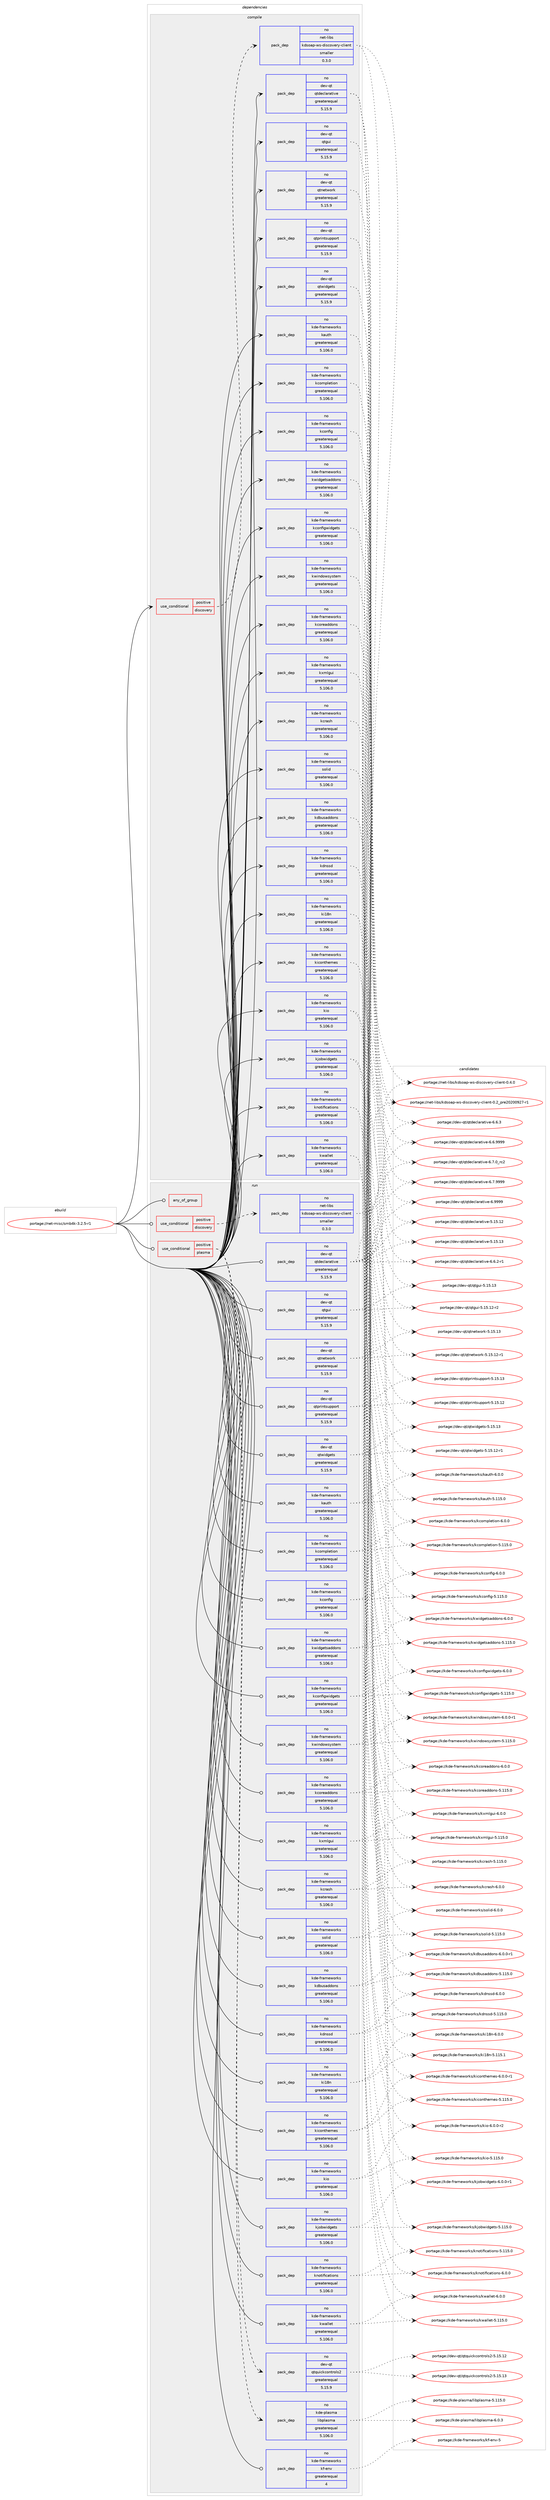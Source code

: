 digraph prolog {

# *************
# Graph options
# *************

newrank=true;
concentrate=true;
compound=true;
graph [rankdir=LR,fontname=Helvetica,fontsize=10,ranksep=1.5];#, ranksep=2.5, nodesep=0.2];
edge  [arrowhead=vee];
node  [fontname=Helvetica,fontsize=10];

# **********
# The ebuild
# **********

subgraph cluster_leftcol {
color=gray;
rank=same;
label=<<i>ebuild</i>>;
id [label="portage://net-misc/smb4k-3.2.5-r1", color=red, width=4, href="../net-misc/smb4k-3.2.5-r1.svg"];
}

# ****************
# The dependencies
# ****************

subgraph cluster_midcol {
color=gray;
label=<<i>dependencies</i>>;
subgraph cluster_compile {
fillcolor="#eeeeee";
style=filled;
label=<<i>compile</i>>;
subgraph cond729 {
dependency1006 [label=<<TABLE BORDER="0" CELLBORDER="1" CELLSPACING="0" CELLPADDING="4"><TR><TD ROWSPAN="3" CELLPADDING="10">use_conditional</TD></TR><TR><TD>positive</TD></TR><TR><TD>discovery</TD></TR></TABLE>>, shape=none, color=red];
# *** BEGIN UNKNOWN DEPENDENCY TYPE (TODO) ***
# dependency1006 -> package_dependency(portage://net-misc/smb4k-3.2.5-r1,install,no,net-libs,kdsoap,none,[,,],any_same_slot,[use(enable(qt5),positive)])
# *** END UNKNOWN DEPENDENCY TYPE (TODO) ***

subgraph pack248 {
dependency1007 [label=<<TABLE BORDER="0" CELLBORDER="1" CELLSPACING="0" CELLPADDING="4" WIDTH="220"><TR><TD ROWSPAN="6" CELLPADDING="30">pack_dep</TD></TR><TR><TD WIDTH="110">no</TD></TR><TR><TD>net-libs</TD></TR><TR><TD>kdsoap-ws-discovery-client</TD></TR><TR><TD>smaller</TD></TR><TR><TD>0.3.0</TD></TR></TABLE>>, shape=none, color=blue];
}
dependency1006:e -> dependency1007:w [weight=20,style="dashed",arrowhead="vee"];
}
id:e -> dependency1006:w [weight=20,style="solid",arrowhead="vee"];
# *** BEGIN UNKNOWN DEPENDENCY TYPE (TODO) ***
# id -> package_dependency(portage://net-misc/smb4k-3.2.5-r1,install,no,dev-qt,qtcore,none,[,,],[slot(5)],[])
# *** END UNKNOWN DEPENDENCY TYPE (TODO) ***

subgraph pack249 {
dependency1008 [label=<<TABLE BORDER="0" CELLBORDER="1" CELLSPACING="0" CELLPADDING="4" WIDTH="220"><TR><TD ROWSPAN="6" CELLPADDING="30">pack_dep</TD></TR><TR><TD WIDTH="110">no</TD></TR><TR><TD>dev-qt</TD></TR><TR><TD>qtdeclarative</TD></TR><TR><TD>greaterequal</TD></TR><TR><TD>5.15.9</TD></TR></TABLE>>, shape=none, color=blue];
}
id:e -> dependency1008:w [weight=20,style="solid",arrowhead="vee"];
subgraph pack250 {
dependency1009 [label=<<TABLE BORDER="0" CELLBORDER="1" CELLSPACING="0" CELLPADDING="4" WIDTH="220"><TR><TD ROWSPAN="6" CELLPADDING="30">pack_dep</TD></TR><TR><TD WIDTH="110">no</TD></TR><TR><TD>dev-qt</TD></TR><TR><TD>qtgui</TD></TR><TR><TD>greaterequal</TD></TR><TR><TD>5.15.9</TD></TR></TABLE>>, shape=none, color=blue];
}
id:e -> dependency1009:w [weight=20,style="solid",arrowhead="vee"];
subgraph pack251 {
dependency1010 [label=<<TABLE BORDER="0" CELLBORDER="1" CELLSPACING="0" CELLPADDING="4" WIDTH="220"><TR><TD ROWSPAN="6" CELLPADDING="30">pack_dep</TD></TR><TR><TD WIDTH="110">no</TD></TR><TR><TD>dev-qt</TD></TR><TR><TD>qtnetwork</TD></TR><TR><TD>greaterequal</TD></TR><TR><TD>5.15.9</TD></TR></TABLE>>, shape=none, color=blue];
}
id:e -> dependency1010:w [weight=20,style="solid",arrowhead="vee"];
subgraph pack252 {
dependency1011 [label=<<TABLE BORDER="0" CELLBORDER="1" CELLSPACING="0" CELLPADDING="4" WIDTH="220"><TR><TD ROWSPAN="6" CELLPADDING="30">pack_dep</TD></TR><TR><TD WIDTH="110">no</TD></TR><TR><TD>dev-qt</TD></TR><TR><TD>qtprintsupport</TD></TR><TR><TD>greaterequal</TD></TR><TR><TD>5.15.9</TD></TR></TABLE>>, shape=none, color=blue];
}
id:e -> dependency1011:w [weight=20,style="solid",arrowhead="vee"];
subgraph pack253 {
dependency1012 [label=<<TABLE BORDER="0" CELLBORDER="1" CELLSPACING="0" CELLPADDING="4" WIDTH="220"><TR><TD ROWSPAN="6" CELLPADDING="30">pack_dep</TD></TR><TR><TD WIDTH="110">no</TD></TR><TR><TD>dev-qt</TD></TR><TR><TD>qtwidgets</TD></TR><TR><TD>greaterequal</TD></TR><TR><TD>5.15.9</TD></TR></TABLE>>, shape=none, color=blue];
}
id:e -> dependency1012:w [weight=20,style="solid",arrowhead="vee"];
subgraph pack254 {
dependency1013 [label=<<TABLE BORDER="0" CELLBORDER="1" CELLSPACING="0" CELLPADDING="4" WIDTH="220"><TR><TD ROWSPAN="6" CELLPADDING="30">pack_dep</TD></TR><TR><TD WIDTH="110">no</TD></TR><TR><TD>kde-frameworks</TD></TR><TR><TD>kauth</TD></TR><TR><TD>greaterequal</TD></TR><TR><TD>5.106.0</TD></TR></TABLE>>, shape=none, color=blue];
}
id:e -> dependency1013:w [weight=20,style="solid",arrowhead="vee"];
subgraph pack255 {
dependency1014 [label=<<TABLE BORDER="0" CELLBORDER="1" CELLSPACING="0" CELLPADDING="4" WIDTH="220"><TR><TD ROWSPAN="6" CELLPADDING="30">pack_dep</TD></TR><TR><TD WIDTH="110">no</TD></TR><TR><TD>kde-frameworks</TD></TR><TR><TD>kcompletion</TD></TR><TR><TD>greaterequal</TD></TR><TR><TD>5.106.0</TD></TR></TABLE>>, shape=none, color=blue];
}
id:e -> dependency1014:w [weight=20,style="solid",arrowhead="vee"];
subgraph pack256 {
dependency1015 [label=<<TABLE BORDER="0" CELLBORDER="1" CELLSPACING="0" CELLPADDING="4" WIDTH="220"><TR><TD ROWSPAN="6" CELLPADDING="30">pack_dep</TD></TR><TR><TD WIDTH="110">no</TD></TR><TR><TD>kde-frameworks</TD></TR><TR><TD>kconfig</TD></TR><TR><TD>greaterequal</TD></TR><TR><TD>5.106.0</TD></TR></TABLE>>, shape=none, color=blue];
}
id:e -> dependency1015:w [weight=20,style="solid",arrowhead="vee"];
subgraph pack257 {
dependency1016 [label=<<TABLE BORDER="0" CELLBORDER="1" CELLSPACING="0" CELLPADDING="4" WIDTH="220"><TR><TD ROWSPAN="6" CELLPADDING="30">pack_dep</TD></TR><TR><TD WIDTH="110">no</TD></TR><TR><TD>kde-frameworks</TD></TR><TR><TD>kconfigwidgets</TD></TR><TR><TD>greaterequal</TD></TR><TR><TD>5.106.0</TD></TR></TABLE>>, shape=none, color=blue];
}
id:e -> dependency1016:w [weight=20,style="solid",arrowhead="vee"];
subgraph pack258 {
dependency1017 [label=<<TABLE BORDER="0" CELLBORDER="1" CELLSPACING="0" CELLPADDING="4" WIDTH="220"><TR><TD ROWSPAN="6" CELLPADDING="30">pack_dep</TD></TR><TR><TD WIDTH="110">no</TD></TR><TR><TD>kde-frameworks</TD></TR><TR><TD>kcoreaddons</TD></TR><TR><TD>greaterequal</TD></TR><TR><TD>5.106.0</TD></TR></TABLE>>, shape=none, color=blue];
}
id:e -> dependency1017:w [weight=20,style="solid",arrowhead="vee"];
subgraph pack259 {
dependency1018 [label=<<TABLE BORDER="0" CELLBORDER="1" CELLSPACING="0" CELLPADDING="4" WIDTH="220"><TR><TD ROWSPAN="6" CELLPADDING="30">pack_dep</TD></TR><TR><TD WIDTH="110">no</TD></TR><TR><TD>kde-frameworks</TD></TR><TR><TD>kcrash</TD></TR><TR><TD>greaterequal</TD></TR><TR><TD>5.106.0</TD></TR></TABLE>>, shape=none, color=blue];
}
id:e -> dependency1018:w [weight=20,style="solid",arrowhead="vee"];
subgraph pack260 {
dependency1019 [label=<<TABLE BORDER="0" CELLBORDER="1" CELLSPACING="0" CELLPADDING="4" WIDTH="220"><TR><TD ROWSPAN="6" CELLPADDING="30">pack_dep</TD></TR><TR><TD WIDTH="110">no</TD></TR><TR><TD>kde-frameworks</TD></TR><TR><TD>kdbusaddons</TD></TR><TR><TD>greaterequal</TD></TR><TR><TD>5.106.0</TD></TR></TABLE>>, shape=none, color=blue];
}
id:e -> dependency1019:w [weight=20,style="solid",arrowhead="vee"];
subgraph pack261 {
dependency1020 [label=<<TABLE BORDER="0" CELLBORDER="1" CELLSPACING="0" CELLPADDING="4" WIDTH="220"><TR><TD ROWSPAN="6" CELLPADDING="30">pack_dep</TD></TR><TR><TD WIDTH="110">no</TD></TR><TR><TD>kde-frameworks</TD></TR><TR><TD>kdnssd</TD></TR><TR><TD>greaterequal</TD></TR><TR><TD>5.106.0</TD></TR></TABLE>>, shape=none, color=blue];
}
id:e -> dependency1020:w [weight=20,style="solid",arrowhead="vee"];
subgraph pack262 {
dependency1021 [label=<<TABLE BORDER="0" CELLBORDER="1" CELLSPACING="0" CELLPADDING="4" WIDTH="220"><TR><TD ROWSPAN="6" CELLPADDING="30">pack_dep</TD></TR><TR><TD WIDTH="110">no</TD></TR><TR><TD>kde-frameworks</TD></TR><TR><TD>ki18n</TD></TR><TR><TD>greaterequal</TD></TR><TR><TD>5.106.0</TD></TR></TABLE>>, shape=none, color=blue];
}
id:e -> dependency1021:w [weight=20,style="solid",arrowhead="vee"];
subgraph pack263 {
dependency1022 [label=<<TABLE BORDER="0" CELLBORDER="1" CELLSPACING="0" CELLPADDING="4" WIDTH="220"><TR><TD ROWSPAN="6" CELLPADDING="30">pack_dep</TD></TR><TR><TD WIDTH="110">no</TD></TR><TR><TD>kde-frameworks</TD></TR><TR><TD>kiconthemes</TD></TR><TR><TD>greaterequal</TD></TR><TR><TD>5.106.0</TD></TR></TABLE>>, shape=none, color=blue];
}
id:e -> dependency1022:w [weight=20,style="solid",arrowhead="vee"];
subgraph pack264 {
dependency1023 [label=<<TABLE BORDER="0" CELLBORDER="1" CELLSPACING="0" CELLPADDING="4" WIDTH="220"><TR><TD ROWSPAN="6" CELLPADDING="30">pack_dep</TD></TR><TR><TD WIDTH="110">no</TD></TR><TR><TD>kde-frameworks</TD></TR><TR><TD>kio</TD></TR><TR><TD>greaterequal</TD></TR><TR><TD>5.106.0</TD></TR></TABLE>>, shape=none, color=blue];
}
id:e -> dependency1023:w [weight=20,style="solid",arrowhead="vee"];
subgraph pack265 {
dependency1024 [label=<<TABLE BORDER="0" CELLBORDER="1" CELLSPACING="0" CELLPADDING="4" WIDTH="220"><TR><TD ROWSPAN="6" CELLPADDING="30">pack_dep</TD></TR><TR><TD WIDTH="110">no</TD></TR><TR><TD>kde-frameworks</TD></TR><TR><TD>kjobwidgets</TD></TR><TR><TD>greaterequal</TD></TR><TR><TD>5.106.0</TD></TR></TABLE>>, shape=none, color=blue];
}
id:e -> dependency1024:w [weight=20,style="solid",arrowhead="vee"];
subgraph pack266 {
dependency1025 [label=<<TABLE BORDER="0" CELLBORDER="1" CELLSPACING="0" CELLPADDING="4" WIDTH="220"><TR><TD ROWSPAN="6" CELLPADDING="30">pack_dep</TD></TR><TR><TD WIDTH="110">no</TD></TR><TR><TD>kde-frameworks</TD></TR><TR><TD>knotifications</TD></TR><TR><TD>greaterequal</TD></TR><TR><TD>5.106.0</TD></TR></TABLE>>, shape=none, color=blue];
}
id:e -> dependency1025:w [weight=20,style="solid",arrowhead="vee"];
subgraph pack267 {
dependency1026 [label=<<TABLE BORDER="0" CELLBORDER="1" CELLSPACING="0" CELLPADDING="4" WIDTH="220"><TR><TD ROWSPAN="6" CELLPADDING="30">pack_dep</TD></TR><TR><TD WIDTH="110">no</TD></TR><TR><TD>kde-frameworks</TD></TR><TR><TD>kwallet</TD></TR><TR><TD>greaterequal</TD></TR><TR><TD>5.106.0</TD></TR></TABLE>>, shape=none, color=blue];
}
id:e -> dependency1026:w [weight=20,style="solid",arrowhead="vee"];
subgraph pack268 {
dependency1027 [label=<<TABLE BORDER="0" CELLBORDER="1" CELLSPACING="0" CELLPADDING="4" WIDTH="220"><TR><TD ROWSPAN="6" CELLPADDING="30">pack_dep</TD></TR><TR><TD WIDTH="110">no</TD></TR><TR><TD>kde-frameworks</TD></TR><TR><TD>kwidgetsaddons</TD></TR><TR><TD>greaterequal</TD></TR><TR><TD>5.106.0</TD></TR></TABLE>>, shape=none, color=blue];
}
id:e -> dependency1027:w [weight=20,style="solid",arrowhead="vee"];
subgraph pack269 {
dependency1028 [label=<<TABLE BORDER="0" CELLBORDER="1" CELLSPACING="0" CELLPADDING="4" WIDTH="220"><TR><TD ROWSPAN="6" CELLPADDING="30">pack_dep</TD></TR><TR><TD WIDTH="110">no</TD></TR><TR><TD>kde-frameworks</TD></TR><TR><TD>kwindowsystem</TD></TR><TR><TD>greaterequal</TD></TR><TR><TD>5.106.0</TD></TR></TABLE>>, shape=none, color=blue];
}
id:e -> dependency1028:w [weight=20,style="solid",arrowhead="vee"];
subgraph pack270 {
dependency1029 [label=<<TABLE BORDER="0" CELLBORDER="1" CELLSPACING="0" CELLPADDING="4" WIDTH="220"><TR><TD ROWSPAN="6" CELLPADDING="30">pack_dep</TD></TR><TR><TD WIDTH="110">no</TD></TR><TR><TD>kde-frameworks</TD></TR><TR><TD>kxmlgui</TD></TR><TR><TD>greaterequal</TD></TR><TR><TD>5.106.0</TD></TR></TABLE>>, shape=none, color=blue];
}
id:e -> dependency1029:w [weight=20,style="solid",arrowhead="vee"];
subgraph pack271 {
dependency1030 [label=<<TABLE BORDER="0" CELLBORDER="1" CELLSPACING="0" CELLPADDING="4" WIDTH="220"><TR><TD ROWSPAN="6" CELLPADDING="30">pack_dep</TD></TR><TR><TD WIDTH="110">no</TD></TR><TR><TD>kde-frameworks</TD></TR><TR><TD>solid</TD></TR><TR><TD>greaterequal</TD></TR><TR><TD>5.106.0</TD></TR></TABLE>>, shape=none, color=blue];
}
id:e -> dependency1030:w [weight=20,style="solid",arrowhead="vee"];
# *** BEGIN UNKNOWN DEPENDENCY TYPE (TODO) ***
# id -> package_dependency(portage://net-misc/smb4k-3.2.5-r1,install,no,net-fs,samba,none,[,,],[],[use(enable(cups),none)])
# *** END UNKNOWN DEPENDENCY TYPE (TODO) ***

}
subgraph cluster_compileandrun {
fillcolor="#eeeeee";
style=filled;
label=<<i>compile and run</i>>;
}
subgraph cluster_run {
fillcolor="#eeeeee";
style=filled;
label=<<i>run</i>>;
subgraph any30 {
dependency1031 [label=<<TABLE BORDER="0" CELLBORDER="1" CELLSPACING="0" CELLPADDING="4"><TR><TD CELLPADDING="10">any_of_group</TD></TR></TABLE>>, shape=none, color=red];# *** BEGIN UNKNOWN DEPENDENCY TYPE (TODO) ***
# dependency1031 -> package_dependency(portage://net-misc/smb4k-3.2.5-r1,run,no,kde-frameworks,breeze-icons,none,[,,],any_different_slot,[])
# *** END UNKNOWN DEPENDENCY TYPE (TODO) ***

# *** BEGIN UNKNOWN DEPENDENCY TYPE (TODO) ***
# dependency1031 -> package_dependency(portage://net-misc/smb4k-3.2.5-r1,run,no,kde-frameworks,oxygen-icons,none,[,,],any_different_slot,[])
# *** END UNKNOWN DEPENDENCY TYPE (TODO) ***

}
id:e -> dependency1031:w [weight=20,style="solid",arrowhead="odot"];
subgraph cond730 {
dependency1032 [label=<<TABLE BORDER="0" CELLBORDER="1" CELLSPACING="0" CELLPADDING="4"><TR><TD ROWSPAN="3" CELLPADDING="10">use_conditional</TD></TR><TR><TD>positive</TD></TR><TR><TD>discovery</TD></TR></TABLE>>, shape=none, color=red];
# *** BEGIN UNKNOWN DEPENDENCY TYPE (TODO) ***
# dependency1032 -> package_dependency(portage://net-misc/smb4k-3.2.5-r1,run,no,net-libs,kdsoap,none,[,,],any_same_slot,[use(enable(qt5),positive)])
# *** END UNKNOWN DEPENDENCY TYPE (TODO) ***

subgraph pack272 {
dependency1033 [label=<<TABLE BORDER="0" CELLBORDER="1" CELLSPACING="0" CELLPADDING="4" WIDTH="220"><TR><TD ROWSPAN="6" CELLPADDING="30">pack_dep</TD></TR><TR><TD WIDTH="110">no</TD></TR><TR><TD>net-libs</TD></TR><TR><TD>kdsoap-ws-discovery-client</TD></TR><TR><TD>smaller</TD></TR><TR><TD>0.3.0</TD></TR></TABLE>>, shape=none, color=blue];
}
dependency1032:e -> dependency1033:w [weight=20,style="dashed",arrowhead="vee"];
}
id:e -> dependency1032:w [weight=20,style="solid",arrowhead="odot"];
subgraph cond731 {
dependency1034 [label=<<TABLE BORDER="0" CELLBORDER="1" CELLSPACING="0" CELLPADDING="4"><TR><TD ROWSPAN="3" CELLPADDING="10">use_conditional</TD></TR><TR><TD>positive</TD></TR><TR><TD>plasma</TD></TR></TABLE>>, shape=none, color=red];
subgraph pack273 {
dependency1035 [label=<<TABLE BORDER="0" CELLBORDER="1" CELLSPACING="0" CELLPADDING="4" WIDTH="220"><TR><TD ROWSPAN="6" CELLPADDING="30">pack_dep</TD></TR><TR><TD WIDTH="110">no</TD></TR><TR><TD>dev-qt</TD></TR><TR><TD>qtquickcontrols2</TD></TR><TR><TD>greaterequal</TD></TR><TR><TD>5.15.9</TD></TR></TABLE>>, shape=none, color=blue];
}
dependency1034:e -> dependency1035:w [weight=20,style="dashed",arrowhead="vee"];
subgraph pack274 {
dependency1036 [label=<<TABLE BORDER="0" CELLBORDER="1" CELLSPACING="0" CELLPADDING="4" WIDTH="220"><TR><TD ROWSPAN="6" CELLPADDING="30">pack_dep</TD></TR><TR><TD WIDTH="110">no</TD></TR><TR><TD>kde-plasma</TD></TR><TR><TD>libplasma</TD></TR><TR><TD>greaterequal</TD></TR><TR><TD>5.106.0</TD></TR></TABLE>>, shape=none, color=blue];
}
dependency1034:e -> dependency1036:w [weight=20,style="dashed",arrowhead="vee"];
}
id:e -> dependency1034:w [weight=20,style="solid",arrowhead="odot"];
# *** BEGIN UNKNOWN DEPENDENCY TYPE (TODO) ***
# id -> package_dependency(portage://net-misc/smb4k-3.2.5-r1,run,no,dev-qt,qtcore,none,[,,],[slot(5)],[])
# *** END UNKNOWN DEPENDENCY TYPE (TODO) ***

subgraph pack275 {
dependency1037 [label=<<TABLE BORDER="0" CELLBORDER="1" CELLSPACING="0" CELLPADDING="4" WIDTH="220"><TR><TD ROWSPAN="6" CELLPADDING="30">pack_dep</TD></TR><TR><TD WIDTH="110">no</TD></TR><TR><TD>dev-qt</TD></TR><TR><TD>qtdeclarative</TD></TR><TR><TD>greaterequal</TD></TR><TR><TD>5.15.9</TD></TR></TABLE>>, shape=none, color=blue];
}
id:e -> dependency1037:w [weight=20,style="solid",arrowhead="odot"];
subgraph pack276 {
dependency1038 [label=<<TABLE BORDER="0" CELLBORDER="1" CELLSPACING="0" CELLPADDING="4" WIDTH="220"><TR><TD ROWSPAN="6" CELLPADDING="30">pack_dep</TD></TR><TR><TD WIDTH="110">no</TD></TR><TR><TD>dev-qt</TD></TR><TR><TD>qtgui</TD></TR><TR><TD>greaterequal</TD></TR><TR><TD>5.15.9</TD></TR></TABLE>>, shape=none, color=blue];
}
id:e -> dependency1038:w [weight=20,style="solid",arrowhead="odot"];
subgraph pack277 {
dependency1039 [label=<<TABLE BORDER="0" CELLBORDER="1" CELLSPACING="0" CELLPADDING="4" WIDTH="220"><TR><TD ROWSPAN="6" CELLPADDING="30">pack_dep</TD></TR><TR><TD WIDTH="110">no</TD></TR><TR><TD>dev-qt</TD></TR><TR><TD>qtnetwork</TD></TR><TR><TD>greaterequal</TD></TR><TR><TD>5.15.9</TD></TR></TABLE>>, shape=none, color=blue];
}
id:e -> dependency1039:w [weight=20,style="solid",arrowhead="odot"];
subgraph pack278 {
dependency1040 [label=<<TABLE BORDER="0" CELLBORDER="1" CELLSPACING="0" CELLPADDING="4" WIDTH="220"><TR><TD ROWSPAN="6" CELLPADDING="30">pack_dep</TD></TR><TR><TD WIDTH="110">no</TD></TR><TR><TD>dev-qt</TD></TR><TR><TD>qtprintsupport</TD></TR><TR><TD>greaterequal</TD></TR><TR><TD>5.15.9</TD></TR></TABLE>>, shape=none, color=blue];
}
id:e -> dependency1040:w [weight=20,style="solid",arrowhead="odot"];
subgraph pack279 {
dependency1041 [label=<<TABLE BORDER="0" CELLBORDER="1" CELLSPACING="0" CELLPADDING="4" WIDTH="220"><TR><TD ROWSPAN="6" CELLPADDING="30">pack_dep</TD></TR><TR><TD WIDTH="110">no</TD></TR><TR><TD>dev-qt</TD></TR><TR><TD>qtwidgets</TD></TR><TR><TD>greaterequal</TD></TR><TR><TD>5.15.9</TD></TR></TABLE>>, shape=none, color=blue];
}
id:e -> dependency1041:w [weight=20,style="solid",arrowhead="odot"];
subgraph pack280 {
dependency1042 [label=<<TABLE BORDER="0" CELLBORDER="1" CELLSPACING="0" CELLPADDING="4" WIDTH="220"><TR><TD ROWSPAN="6" CELLPADDING="30">pack_dep</TD></TR><TR><TD WIDTH="110">no</TD></TR><TR><TD>kde-frameworks</TD></TR><TR><TD>kauth</TD></TR><TR><TD>greaterequal</TD></TR><TR><TD>5.106.0</TD></TR></TABLE>>, shape=none, color=blue];
}
id:e -> dependency1042:w [weight=20,style="solid",arrowhead="odot"];
subgraph pack281 {
dependency1043 [label=<<TABLE BORDER="0" CELLBORDER="1" CELLSPACING="0" CELLPADDING="4" WIDTH="220"><TR><TD ROWSPAN="6" CELLPADDING="30">pack_dep</TD></TR><TR><TD WIDTH="110">no</TD></TR><TR><TD>kde-frameworks</TD></TR><TR><TD>kcompletion</TD></TR><TR><TD>greaterequal</TD></TR><TR><TD>5.106.0</TD></TR></TABLE>>, shape=none, color=blue];
}
id:e -> dependency1043:w [weight=20,style="solid",arrowhead="odot"];
subgraph pack282 {
dependency1044 [label=<<TABLE BORDER="0" CELLBORDER="1" CELLSPACING="0" CELLPADDING="4" WIDTH="220"><TR><TD ROWSPAN="6" CELLPADDING="30">pack_dep</TD></TR><TR><TD WIDTH="110">no</TD></TR><TR><TD>kde-frameworks</TD></TR><TR><TD>kconfig</TD></TR><TR><TD>greaterequal</TD></TR><TR><TD>5.106.0</TD></TR></TABLE>>, shape=none, color=blue];
}
id:e -> dependency1044:w [weight=20,style="solid",arrowhead="odot"];
subgraph pack283 {
dependency1045 [label=<<TABLE BORDER="0" CELLBORDER="1" CELLSPACING="0" CELLPADDING="4" WIDTH="220"><TR><TD ROWSPAN="6" CELLPADDING="30">pack_dep</TD></TR><TR><TD WIDTH="110">no</TD></TR><TR><TD>kde-frameworks</TD></TR><TR><TD>kconfigwidgets</TD></TR><TR><TD>greaterequal</TD></TR><TR><TD>5.106.0</TD></TR></TABLE>>, shape=none, color=blue];
}
id:e -> dependency1045:w [weight=20,style="solid",arrowhead="odot"];
subgraph pack284 {
dependency1046 [label=<<TABLE BORDER="0" CELLBORDER="1" CELLSPACING="0" CELLPADDING="4" WIDTH="220"><TR><TD ROWSPAN="6" CELLPADDING="30">pack_dep</TD></TR><TR><TD WIDTH="110">no</TD></TR><TR><TD>kde-frameworks</TD></TR><TR><TD>kcoreaddons</TD></TR><TR><TD>greaterequal</TD></TR><TR><TD>5.106.0</TD></TR></TABLE>>, shape=none, color=blue];
}
id:e -> dependency1046:w [weight=20,style="solid",arrowhead="odot"];
subgraph pack285 {
dependency1047 [label=<<TABLE BORDER="0" CELLBORDER="1" CELLSPACING="0" CELLPADDING="4" WIDTH="220"><TR><TD ROWSPAN="6" CELLPADDING="30">pack_dep</TD></TR><TR><TD WIDTH="110">no</TD></TR><TR><TD>kde-frameworks</TD></TR><TR><TD>kcrash</TD></TR><TR><TD>greaterequal</TD></TR><TR><TD>5.106.0</TD></TR></TABLE>>, shape=none, color=blue];
}
id:e -> dependency1047:w [weight=20,style="solid",arrowhead="odot"];
subgraph pack286 {
dependency1048 [label=<<TABLE BORDER="0" CELLBORDER="1" CELLSPACING="0" CELLPADDING="4" WIDTH="220"><TR><TD ROWSPAN="6" CELLPADDING="30">pack_dep</TD></TR><TR><TD WIDTH="110">no</TD></TR><TR><TD>kde-frameworks</TD></TR><TR><TD>kdbusaddons</TD></TR><TR><TD>greaterequal</TD></TR><TR><TD>5.106.0</TD></TR></TABLE>>, shape=none, color=blue];
}
id:e -> dependency1048:w [weight=20,style="solid",arrowhead="odot"];
subgraph pack287 {
dependency1049 [label=<<TABLE BORDER="0" CELLBORDER="1" CELLSPACING="0" CELLPADDING="4" WIDTH="220"><TR><TD ROWSPAN="6" CELLPADDING="30">pack_dep</TD></TR><TR><TD WIDTH="110">no</TD></TR><TR><TD>kde-frameworks</TD></TR><TR><TD>kdnssd</TD></TR><TR><TD>greaterequal</TD></TR><TR><TD>5.106.0</TD></TR></TABLE>>, shape=none, color=blue];
}
id:e -> dependency1049:w [weight=20,style="solid",arrowhead="odot"];
subgraph pack288 {
dependency1050 [label=<<TABLE BORDER="0" CELLBORDER="1" CELLSPACING="0" CELLPADDING="4" WIDTH="220"><TR><TD ROWSPAN="6" CELLPADDING="30">pack_dep</TD></TR><TR><TD WIDTH="110">no</TD></TR><TR><TD>kde-frameworks</TD></TR><TR><TD>kf-env</TD></TR><TR><TD>greaterequal</TD></TR><TR><TD>4</TD></TR></TABLE>>, shape=none, color=blue];
}
id:e -> dependency1050:w [weight=20,style="solid",arrowhead="odot"];
subgraph pack289 {
dependency1051 [label=<<TABLE BORDER="0" CELLBORDER="1" CELLSPACING="0" CELLPADDING="4" WIDTH="220"><TR><TD ROWSPAN="6" CELLPADDING="30">pack_dep</TD></TR><TR><TD WIDTH="110">no</TD></TR><TR><TD>kde-frameworks</TD></TR><TR><TD>ki18n</TD></TR><TR><TD>greaterequal</TD></TR><TR><TD>5.106.0</TD></TR></TABLE>>, shape=none, color=blue];
}
id:e -> dependency1051:w [weight=20,style="solid",arrowhead="odot"];
subgraph pack290 {
dependency1052 [label=<<TABLE BORDER="0" CELLBORDER="1" CELLSPACING="0" CELLPADDING="4" WIDTH="220"><TR><TD ROWSPAN="6" CELLPADDING="30">pack_dep</TD></TR><TR><TD WIDTH="110">no</TD></TR><TR><TD>kde-frameworks</TD></TR><TR><TD>kiconthemes</TD></TR><TR><TD>greaterequal</TD></TR><TR><TD>5.106.0</TD></TR></TABLE>>, shape=none, color=blue];
}
id:e -> dependency1052:w [weight=20,style="solid",arrowhead="odot"];
subgraph pack291 {
dependency1053 [label=<<TABLE BORDER="0" CELLBORDER="1" CELLSPACING="0" CELLPADDING="4" WIDTH="220"><TR><TD ROWSPAN="6" CELLPADDING="30">pack_dep</TD></TR><TR><TD WIDTH="110">no</TD></TR><TR><TD>kde-frameworks</TD></TR><TR><TD>kio</TD></TR><TR><TD>greaterequal</TD></TR><TR><TD>5.106.0</TD></TR></TABLE>>, shape=none, color=blue];
}
id:e -> dependency1053:w [weight=20,style="solid",arrowhead="odot"];
subgraph pack292 {
dependency1054 [label=<<TABLE BORDER="0" CELLBORDER="1" CELLSPACING="0" CELLPADDING="4" WIDTH="220"><TR><TD ROWSPAN="6" CELLPADDING="30">pack_dep</TD></TR><TR><TD WIDTH="110">no</TD></TR><TR><TD>kde-frameworks</TD></TR><TR><TD>kjobwidgets</TD></TR><TR><TD>greaterequal</TD></TR><TR><TD>5.106.0</TD></TR></TABLE>>, shape=none, color=blue];
}
id:e -> dependency1054:w [weight=20,style="solid",arrowhead="odot"];
subgraph pack293 {
dependency1055 [label=<<TABLE BORDER="0" CELLBORDER="1" CELLSPACING="0" CELLPADDING="4" WIDTH="220"><TR><TD ROWSPAN="6" CELLPADDING="30">pack_dep</TD></TR><TR><TD WIDTH="110">no</TD></TR><TR><TD>kde-frameworks</TD></TR><TR><TD>knotifications</TD></TR><TR><TD>greaterequal</TD></TR><TR><TD>5.106.0</TD></TR></TABLE>>, shape=none, color=blue];
}
id:e -> dependency1055:w [weight=20,style="solid",arrowhead="odot"];
subgraph pack294 {
dependency1056 [label=<<TABLE BORDER="0" CELLBORDER="1" CELLSPACING="0" CELLPADDING="4" WIDTH="220"><TR><TD ROWSPAN="6" CELLPADDING="30">pack_dep</TD></TR><TR><TD WIDTH="110">no</TD></TR><TR><TD>kde-frameworks</TD></TR><TR><TD>kwallet</TD></TR><TR><TD>greaterequal</TD></TR><TR><TD>5.106.0</TD></TR></TABLE>>, shape=none, color=blue];
}
id:e -> dependency1056:w [weight=20,style="solid",arrowhead="odot"];
subgraph pack295 {
dependency1057 [label=<<TABLE BORDER="0" CELLBORDER="1" CELLSPACING="0" CELLPADDING="4" WIDTH="220"><TR><TD ROWSPAN="6" CELLPADDING="30">pack_dep</TD></TR><TR><TD WIDTH="110">no</TD></TR><TR><TD>kde-frameworks</TD></TR><TR><TD>kwidgetsaddons</TD></TR><TR><TD>greaterequal</TD></TR><TR><TD>5.106.0</TD></TR></TABLE>>, shape=none, color=blue];
}
id:e -> dependency1057:w [weight=20,style="solid",arrowhead="odot"];
subgraph pack296 {
dependency1058 [label=<<TABLE BORDER="0" CELLBORDER="1" CELLSPACING="0" CELLPADDING="4" WIDTH="220"><TR><TD ROWSPAN="6" CELLPADDING="30">pack_dep</TD></TR><TR><TD WIDTH="110">no</TD></TR><TR><TD>kde-frameworks</TD></TR><TR><TD>kwindowsystem</TD></TR><TR><TD>greaterequal</TD></TR><TR><TD>5.106.0</TD></TR></TABLE>>, shape=none, color=blue];
}
id:e -> dependency1058:w [weight=20,style="solid",arrowhead="odot"];
subgraph pack297 {
dependency1059 [label=<<TABLE BORDER="0" CELLBORDER="1" CELLSPACING="0" CELLPADDING="4" WIDTH="220"><TR><TD ROWSPAN="6" CELLPADDING="30">pack_dep</TD></TR><TR><TD WIDTH="110">no</TD></TR><TR><TD>kde-frameworks</TD></TR><TR><TD>kxmlgui</TD></TR><TR><TD>greaterequal</TD></TR><TR><TD>5.106.0</TD></TR></TABLE>>, shape=none, color=blue];
}
id:e -> dependency1059:w [weight=20,style="solid",arrowhead="odot"];
subgraph pack298 {
dependency1060 [label=<<TABLE BORDER="0" CELLBORDER="1" CELLSPACING="0" CELLPADDING="4" WIDTH="220"><TR><TD ROWSPAN="6" CELLPADDING="30">pack_dep</TD></TR><TR><TD WIDTH="110">no</TD></TR><TR><TD>kde-frameworks</TD></TR><TR><TD>solid</TD></TR><TR><TD>greaterequal</TD></TR><TR><TD>5.106.0</TD></TR></TABLE>>, shape=none, color=blue];
}
id:e -> dependency1060:w [weight=20,style="solid",arrowhead="odot"];
# *** BEGIN UNKNOWN DEPENDENCY TYPE (TODO) ***
# id -> package_dependency(portage://net-misc/smb4k-3.2.5-r1,run,no,net-fs,samba,none,[,,],[],[use(enable(cups),none)])
# *** END UNKNOWN DEPENDENCY TYPE (TODO) ***

}
}

# **************
# The candidates
# **************

subgraph cluster_choices {
rank=same;
color=gray;
label=<<i>candidates</i>>;

subgraph choice248 {
color=black;
nodesep=1;
choice110101116451081059811547107100115111971124511911545100105115991111181011141214599108105101110116454846509511211410150485048485750554511449 [label="portage://net-libs/kdsoap-ws-discovery-client-0.2_pre20200927-r1", color=red, width=4,href="../net-libs/kdsoap-ws-discovery-client-0.2_pre20200927-r1.svg"];
choice110101116451081059811547107100115111971124511911545100105115991111181011141214599108105101110116454846524648 [label="portage://net-libs/kdsoap-ws-discovery-client-0.4.0", color=red, width=4,href="../net-libs/kdsoap-ws-discovery-client-0.4.0.svg"];
dependency1007:e -> choice110101116451081059811547107100115111971124511911545100105115991111181011141214599108105101110116454846509511211410150485048485750554511449:w [style=dotted,weight="100"];
dependency1007:e -> choice110101116451081059811547107100115111971124511911545100105115991111181011141214599108105101110116454846524648:w [style=dotted,weight="100"];
}
subgraph choice249 {
color=black;
nodesep=1;
choice10010111845113116471131161001019910897114971161051181014553464953464950 [label="portage://dev-qt/qtdeclarative-5.15.12", color=red, width=4,href="../dev-qt/qtdeclarative-5.15.12.svg"];
choice10010111845113116471131161001019910897114971161051181014553464953464951 [label="portage://dev-qt/qtdeclarative-5.15.13", color=red, width=4,href="../dev-qt/qtdeclarative-5.15.13.svg"];
choice10010111845113116471131161001019910897114971161051181014554465446504511449 [label="portage://dev-qt/qtdeclarative-6.6.2-r1", color=red, width=4,href="../dev-qt/qtdeclarative-6.6.2-r1.svg"];
choice1001011184511311647113116100101991089711497116105118101455446544651 [label="portage://dev-qt/qtdeclarative-6.6.3", color=red, width=4,href="../dev-qt/qtdeclarative-6.6.3.svg"];
choice1001011184511311647113116100101991089711497116105118101455446544657575757 [label="portage://dev-qt/qtdeclarative-6.6.9999", color=red, width=4,href="../dev-qt/qtdeclarative-6.6.9999.svg"];
choice1001011184511311647113116100101991089711497116105118101455446554648951149950 [label="portage://dev-qt/qtdeclarative-6.7.0_rc2", color=red, width=4,href="../dev-qt/qtdeclarative-6.7.0_rc2.svg"];
choice1001011184511311647113116100101991089711497116105118101455446554657575757 [label="portage://dev-qt/qtdeclarative-6.7.9999", color=red, width=4,href="../dev-qt/qtdeclarative-6.7.9999.svg"];
choice100101118451131164711311610010199108971149711610511810145544657575757 [label="portage://dev-qt/qtdeclarative-6.9999", color=red, width=4,href="../dev-qt/qtdeclarative-6.9999.svg"];
dependency1008:e -> choice10010111845113116471131161001019910897114971161051181014553464953464950:w [style=dotted,weight="100"];
dependency1008:e -> choice10010111845113116471131161001019910897114971161051181014553464953464951:w [style=dotted,weight="100"];
dependency1008:e -> choice10010111845113116471131161001019910897114971161051181014554465446504511449:w [style=dotted,weight="100"];
dependency1008:e -> choice1001011184511311647113116100101991089711497116105118101455446544651:w [style=dotted,weight="100"];
dependency1008:e -> choice1001011184511311647113116100101991089711497116105118101455446544657575757:w [style=dotted,weight="100"];
dependency1008:e -> choice1001011184511311647113116100101991089711497116105118101455446554648951149950:w [style=dotted,weight="100"];
dependency1008:e -> choice1001011184511311647113116100101991089711497116105118101455446554657575757:w [style=dotted,weight="100"];
dependency1008:e -> choice100101118451131164711311610010199108971149711610511810145544657575757:w [style=dotted,weight="100"];
}
subgraph choice250 {
color=black;
nodesep=1;
choice100101118451131164711311610311710545534649534649504511450 [label="portage://dev-qt/qtgui-5.15.12-r2", color=red, width=4,href="../dev-qt/qtgui-5.15.12-r2.svg"];
choice10010111845113116471131161031171054553464953464951 [label="portage://dev-qt/qtgui-5.15.13", color=red, width=4,href="../dev-qt/qtgui-5.15.13.svg"];
dependency1009:e -> choice100101118451131164711311610311710545534649534649504511450:w [style=dotted,weight="100"];
dependency1009:e -> choice10010111845113116471131161031171054553464953464951:w [style=dotted,weight="100"];
}
subgraph choice251 {
color=black;
nodesep=1;
choice100101118451131164711311611010111611911111410745534649534649504511449 [label="portage://dev-qt/qtnetwork-5.15.12-r1", color=red, width=4,href="../dev-qt/qtnetwork-5.15.12-r1.svg"];
choice10010111845113116471131161101011161191111141074553464953464951 [label="portage://dev-qt/qtnetwork-5.15.13", color=red, width=4,href="../dev-qt/qtnetwork-5.15.13.svg"];
dependency1010:e -> choice100101118451131164711311611010111611911111410745534649534649504511449:w [style=dotted,weight="100"];
dependency1010:e -> choice10010111845113116471131161101011161191111141074553464953464951:w [style=dotted,weight="100"];
}
subgraph choice252 {
color=black;
nodesep=1;
choice10010111845113116471131161121141051101161151171121121111141164553464953464950 [label="portage://dev-qt/qtprintsupport-5.15.12", color=red, width=4,href="../dev-qt/qtprintsupport-5.15.12.svg"];
choice10010111845113116471131161121141051101161151171121121111141164553464953464951 [label="portage://dev-qt/qtprintsupport-5.15.13", color=red, width=4,href="../dev-qt/qtprintsupport-5.15.13.svg"];
dependency1011:e -> choice10010111845113116471131161121141051101161151171121121111141164553464953464950:w [style=dotted,weight="100"];
dependency1011:e -> choice10010111845113116471131161121141051101161151171121121111141164553464953464951:w [style=dotted,weight="100"];
}
subgraph choice253 {
color=black;
nodesep=1;
choice100101118451131164711311611910510010310111611545534649534649504511449 [label="portage://dev-qt/qtwidgets-5.15.12-r1", color=red, width=4,href="../dev-qt/qtwidgets-5.15.12-r1.svg"];
choice10010111845113116471131161191051001031011161154553464953464951 [label="portage://dev-qt/qtwidgets-5.15.13", color=red, width=4,href="../dev-qt/qtwidgets-5.15.13.svg"];
dependency1012:e -> choice100101118451131164711311611910510010310111611545534649534649504511449:w [style=dotted,weight="100"];
dependency1012:e -> choice10010111845113116471131161191051001031011161154553464953464951:w [style=dotted,weight="100"];
}
subgraph choice254 {
color=black;
nodesep=1;
choice107100101451021149710910111911111410711547107971171161044553464949534648 [label="portage://kde-frameworks/kauth-5.115.0", color=red, width=4,href="../kde-frameworks/kauth-5.115.0.svg"];
choice10710010145102114971091011191111141071154710797117116104455446484648 [label="portage://kde-frameworks/kauth-6.0.0", color=red, width=4,href="../kde-frameworks/kauth-6.0.0.svg"];
dependency1013:e -> choice107100101451021149710910111911111410711547107971171161044553464949534648:w [style=dotted,weight="100"];
dependency1013:e -> choice10710010145102114971091011191111141071154710797117116104455446484648:w [style=dotted,weight="100"];
}
subgraph choice255 {
color=black;
nodesep=1;
choice107100101451021149710910111911111410711547107991111091121081011161051111104553464949534648 [label="portage://kde-frameworks/kcompletion-5.115.0", color=red, width=4,href="../kde-frameworks/kcompletion-5.115.0.svg"];
choice10710010145102114971091011191111141071154710799111109112108101116105111110455446484648 [label="portage://kde-frameworks/kcompletion-6.0.0", color=red, width=4,href="../kde-frameworks/kcompletion-6.0.0.svg"];
dependency1014:e -> choice107100101451021149710910111911111410711547107991111091121081011161051111104553464949534648:w [style=dotted,weight="100"];
dependency1014:e -> choice10710010145102114971091011191111141071154710799111109112108101116105111110455446484648:w [style=dotted,weight="100"];
}
subgraph choice256 {
color=black;
nodesep=1;
choice107100101451021149710910111911111410711547107991111101021051034553464949534648 [label="portage://kde-frameworks/kconfig-5.115.0", color=red, width=4,href="../kde-frameworks/kconfig-5.115.0.svg"];
choice10710010145102114971091011191111141071154710799111110102105103455446484648 [label="portage://kde-frameworks/kconfig-6.0.0", color=red, width=4,href="../kde-frameworks/kconfig-6.0.0.svg"];
dependency1015:e -> choice107100101451021149710910111911111410711547107991111101021051034553464949534648:w [style=dotted,weight="100"];
dependency1015:e -> choice10710010145102114971091011191111141071154710799111110102105103455446484648:w [style=dotted,weight="100"];
}
subgraph choice257 {
color=black;
nodesep=1;
choice107100101451021149710910111911111410711547107991111101021051031191051001031011161154553464949534648 [label="portage://kde-frameworks/kconfigwidgets-5.115.0", color=red, width=4,href="../kde-frameworks/kconfigwidgets-5.115.0.svg"];
choice10710010145102114971091011191111141071154710799111110102105103119105100103101116115455446484648 [label="portage://kde-frameworks/kconfigwidgets-6.0.0", color=red, width=4,href="../kde-frameworks/kconfigwidgets-6.0.0.svg"];
dependency1016:e -> choice107100101451021149710910111911111410711547107991111101021051031191051001031011161154553464949534648:w [style=dotted,weight="100"];
dependency1016:e -> choice10710010145102114971091011191111141071154710799111110102105103119105100103101116115455446484648:w [style=dotted,weight="100"];
}
subgraph choice258 {
color=black;
nodesep=1;
choice10710010145102114971091011191111141071154710799111114101971001001111101154553464949534648 [label="portage://kde-frameworks/kcoreaddons-5.115.0", color=red, width=4,href="../kde-frameworks/kcoreaddons-5.115.0.svg"];
choice1071001014510211497109101119111114107115471079911111410197100100111110115455446484648 [label="portage://kde-frameworks/kcoreaddons-6.0.0", color=red, width=4,href="../kde-frameworks/kcoreaddons-6.0.0.svg"];
dependency1017:e -> choice10710010145102114971091011191111141071154710799111114101971001001111101154553464949534648:w [style=dotted,weight="100"];
dependency1017:e -> choice1071001014510211497109101119111114107115471079911111410197100100111110115455446484648:w [style=dotted,weight="100"];
}
subgraph choice259 {
color=black;
nodesep=1;
choice10710010145102114971091011191111141071154710799114971151044553464949534648 [label="portage://kde-frameworks/kcrash-5.115.0", color=red, width=4,href="../kde-frameworks/kcrash-5.115.0.svg"];
choice1071001014510211497109101119111114107115471079911497115104455446484648 [label="portage://kde-frameworks/kcrash-6.0.0", color=red, width=4,href="../kde-frameworks/kcrash-6.0.0.svg"];
dependency1018:e -> choice10710010145102114971091011191111141071154710799114971151044553464949534648:w [style=dotted,weight="100"];
dependency1018:e -> choice1071001014510211497109101119111114107115471079911497115104455446484648:w [style=dotted,weight="100"];
}
subgraph choice260 {
color=black;
nodesep=1;
choice10710010145102114971091011191111141071154710710098117115971001001111101154553464949534648 [label="portage://kde-frameworks/kdbusaddons-5.115.0", color=red, width=4,href="../kde-frameworks/kdbusaddons-5.115.0.svg"];
choice10710010145102114971091011191111141071154710710098117115971001001111101154554464846484511449 [label="portage://kde-frameworks/kdbusaddons-6.0.0-r1", color=red, width=4,href="../kde-frameworks/kdbusaddons-6.0.0-r1.svg"];
dependency1019:e -> choice10710010145102114971091011191111141071154710710098117115971001001111101154553464949534648:w [style=dotted,weight="100"];
dependency1019:e -> choice10710010145102114971091011191111141071154710710098117115971001001111101154554464846484511449:w [style=dotted,weight="100"];
}
subgraph choice261 {
color=black;
nodesep=1;
choice1071001014510211497109101119111114107115471071001101151151004553464949534648 [label="portage://kde-frameworks/kdnssd-5.115.0", color=red, width=4,href="../kde-frameworks/kdnssd-5.115.0.svg"];
choice107100101451021149710910111911111410711547107100110115115100455446484648 [label="portage://kde-frameworks/kdnssd-6.0.0", color=red, width=4,href="../kde-frameworks/kdnssd-6.0.0.svg"];
dependency1020:e -> choice1071001014510211497109101119111114107115471071001101151151004553464949534648:w [style=dotted,weight="100"];
dependency1020:e -> choice107100101451021149710910111911111410711547107100110115115100455446484648:w [style=dotted,weight="100"];
}
subgraph choice262 {
color=black;
nodesep=1;
choice10710010145102114971091011191111141071154710710549561104553464949534649 [label="portage://kde-frameworks/ki18n-5.115.1", color=red, width=4,href="../kde-frameworks/ki18n-5.115.1.svg"];
choice1071001014510211497109101119111114107115471071054956110455446484648 [label="portage://kde-frameworks/ki18n-6.0.0", color=red, width=4,href="../kde-frameworks/ki18n-6.0.0.svg"];
dependency1021:e -> choice10710010145102114971091011191111141071154710710549561104553464949534649:w [style=dotted,weight="100"];
dependency1021:e -> choice1071001014510211497109101119111114107115471071054956110455446484648:w [style=dotted,weight="100"];
}
subgraph choice263 {
color=black;
nodesep=1;
choice107100101451021149710910111911111410711547107105991111101161041011091011154553464949534648 [label="portage://kde-frameworks/kiconthemes-5.115.0", color=red, width=4,href="../kde-frameworks/kiconthemes-5.115.0.svg"];
choice107100101451021149710910111911111410711547107105991111101161041011091011154554464846484511449 [label="portage://kde-frameworks/kiconthemes-6.0.0-r1", color=red, width=4,href="../kde-frameworks/kiconthemes-6.0.0-r1.svg"];
dependency1022:e -> choice107100101451021149710910111911111410711547107105991111101161041011091011154553464949534648:w [style=dotted,weight="100"];
dependency1022:e -> choice107100101451021149710910111911111410711547107105991111101161041011091011154554464846484511449:w [style=dotted,weight="100"];
}
subgraph choice264 {
color=black;
nodesep=1;
choice1071001014510211497109101119111114107115471071051114553464949534648 [label="portage://kde-frameworks/kio-5.115.0", color=red, width=4,href="../kde-frameworks/kio-5.115.0.svg"];
choice1071001014510211497109101119111114107115471071051114554464846484511450 [label="portage://kde-frameworks/kio-6.0.0-r2", color=red, width=4,href="../kde-frameworks/kio-6.0.0-r2.svg"];
dependency1023:e -> choice1071001014510211497109101119111114107115471071051114553464949534648:w [style=dotted,weight="100"];
dependency1023:e -> choice1071001014510211497109101119111114107115471071051114554464846484511450:w [style=dotted,weight="100"];
}
subgraph choice265 {
color=black;
nodesep=1;
choice107100101451021149710910111911111410711547107106111981191051001031011161154553464949534648 [label="portage://kde-frameworks/kjobwidgets-5.115.0", color=red, width=4,href="../kde-frameworks/kjobwidgets-5.115.0.svg"];
choice107100101451021149710910111911111410711547107106111981191051001031011161154554464846484511449 [label="portage://kde-frameworks/kjobwidgets-6.0.0-r1", color=red, width=4,href="../kde-frameworks/kjobwidgets-6.0.0-r1.svg"];
dependency1024:e -> choice107100101451021149710910111911111410711547107106111981191051001031011161154553464949534648:w [style=dotted,weight="100"];
dependency1024:e -> choice107100101451021149710910111911111410711547107106111981191051001031011161154554464846484511449:w [style=dotted,weight="100"];
}
subgraph choice266 {
color=black;
nodesep=1;
choice10710010145102114971091011191111141071154710711011111610510210599971161051111101154553464949534648 [label="portage://kde-frameworks/knotifications-5.115.0", color=red, width=4,href="../kde-frameworks/knotifications-5.115.0.svg"];
choice1071001014510211497109101119111114107115471071101111161051021059997116105111110115455446484648 [label="portage://kde-frameworks/knotifications-6.0.0", color=red, width=4,href="../kde-frameworks/knotifications-6.0.0.svg"];
dependency1025:e -> choice10710010145102114971091011191111141071154710711011111610510210599971161051111101154553464949534648:w [style=dotted,weight="100"];
dependency1025:e -> choice1071001014510211497109101119111114107115471071101111161051021059997116105111110115455446484648:w [style=dotted,weight="100"];
}
subgraph choice267 {
color=black;
nodesep=1;
choice107100101451021149710910111911111410711547107119971081081011164553464949534648 [label="portage://kde-frameworks/kwallet-5.115.0", color=red, width=4,href="../kde-frameworks/kwallet-5.115.0.svg"];
choice10710010145102114971091011191111141071154710711997108108101116455446484648 [label="portage://kde-frameworks/kwallet-6.0.0", color=red, width=4,href="../kde-frameworks/kwallet-6.0.0.svg"];
dependency1026:e -> choice107100101451021149710910111911111410711547107119971081081011164553464949534648:w [style=dotted,weight="100"];
dependency1026:e -> choice10710010145102114971091011191111141071154710711997108108101116455446484648:w [style=dotted,weight="100"];
}
subgraph choice268 {
color=black;
nodesep=1;
choice107100101451021149710910111911111410711547107119105100103101116115971001001111101154553464949534648 [label="portage://kde-frameworks/kwidgetsaddons-5.115.0", color=red, width=4,href="../kde-frameworks/kwidgetsaddons-5.115.0.svg"];
choice10710010145102114971091011191111141071154710711910510010310111611597100100111110115455446484648 [label="portage://kde-frameworks/kwidgetsaddons-6.0.0", color=red, width=4,href="../kde-frameworks/kwidgetsaddons-6.0.0.svg"];
dependency1027:e -> choice107100101451021149710910111911111410711547107119105100103101116115971001001111101154553464949534648:w [style=dotted,weight="100"];
dependency1027:e -> choice10710010145102114971091011191111141071154710711910510010310111611597100100111110115455446484648:w [style=dotted,weight="100"];
}
subgraph choice269 {
color=black;
nodesep=1;
choice1071001014510211497109101119111114107115471071191051101001111191151211151161011094553464949534648 [label="portage://kde-frameworks/kwindowsystem-5.115.0", color=red, width=4,href="../kde-frameworks/kwindowsystem-5.115.0.svg"];
choice1071001014510211497109101119111114107115471071191051101001111191151211151161011094554464846484511449 [label="portage://kde-frameworks/kwindowsystem-6.0.0-r1", color=red, width=4,href="../kde-frameworks/kwindowsystem-6.0.0-r1.svg"];
dependency1028:e -> choice1071001014510211497109101119111114107115471071191051101001111191151211151161011094553464949534648:w [style=dotted,weight="100"];
dependency1028:e -> choice1071001014510211497109101119111114107115471071191051101001111191151211151161011094554464846484511449:w [style=dotted,weight="100"];
}
subgraph choice270 {
color=black;
nodesep=1;
choice1071001014510211497109101119111114107115471071201091081031171054553464949534648 [label="portage://kde-frameworks/kxmlgui-5.115.0", color=red, width=4,href="../kde-frameworks/kxmlgui-5.115.0.svg"];
choice107100101451021149710910111911111410711547107120109108103117105455446484648 [label="portage://kde-frameworks/kxmlgui-6.0.0", color=red, width=4,href="../kde-frameworks/kxmlgui-6.0.0.svg"];
dependency1029:e -> choice1071001014510211497109101119111114107115471071201091081031171054553464949534648:w [style=dotted,weight="100"];
dependency1029:e -> choice107100101451021149710910111911111410711547107120109108103117105455446484648:w [style=dotted,weight="100"];
}
subgraph choice271 {
color=black;
nodesep=1;
choice1071001014510211497109101119111114107115471151111081051004553464949534648 [label="portage://kde-frameworks/solid-5.115.0", color=red, width=4,href="../kde-frameworks/solid-5.115.0.svg"];
choice107100101451021149710910111911111410711547115111108105100455446484648 [label="portage://kde-frameworks/solid-6.0.0", color=red, width=4,href="../kde-frameworks/solid-6.0.0.svg"];
dependency1030:e -> choice1071001014510211497109101119111114107115471151111081051004553464949534648:w [style=dotted,weight="100"];
dependency1030:e -> choice107100101451021149710910111911111410711547115111108105100455446484648:w [style=dotted,weight="100"];
}
subgraph choice272 {
color=black;
nodesep=1;
choice110101116451081059811547107100115111971124511911545100105115991111181011141214599108105101110116454846509511211410150485048485750554511449 [label="portage://net-libs/kdsoap-ws-discovery-client-0.2_pre20200927-r1", color=red, width=4,href="../net-libs/kdsoap-ws-discovery-client-0.2_pre20200927-r1.svg"];
choice110101116451081059811547107100115111971124511911545100105115991111181011141214599108105101110116454846524648 [label="portage://net-libs/kdsoap-ws-discovery-client-0.4.0", color=red, width=4,href="../net-libs/kdsoap-ws-discovery-client-0.4.0.svg"];
dependency1033:e -> choice110101116451081059811547107100115111971124511911545100105115991111181011141214599108105101110116454846509511211410150485048485750554511449:w [style=dotted,weight="100"];
dependency1033:e -> choice110101116451081059811547107100115111971124511911545100105115991111181011141214599108105101110116454846524648:w [style=dotted,weight="100"];
}
subgraph choice273 {
color=black;
nodesep=1;
choice10010111845113116471131161131171059910799111110116114111108115504553464953464950 [label="portage://dev-qt/qtquickcontrols2-5.15.12", color=red, width=4,href="../dev-qt/qtquickcontrols2-5.15.12.svg"];
choice10010111845113116471131161131171059910799111110116114111108115504553464953464951 [label="portage://dev-qt/qtquickcontrols2-5.15.13", color=red, width=4,href="../dev-qt/qtquickcontrols2-5.15.13.svg"];
dependency1035:e -> choice10010111845113116471131161131171059910799111110116114111108115504553464953464950:w [style=dotted,weight="100"];
dependency1035:e -> choice10010111845113116471131161131171059910799111110116114111108115504553464953464951:w [style=dotted,weight="100"];
}
subgraph choice274 {
color=black;
nodesep=1;
choice107100101451121089711510997471081059811210897115109974553464949534648 [label="portage://kde-plasma/libplasma-5.115.0", color=red, width=4,href="../kde-plasma/libplasma-5.115.0.svg"];
choice10710010145112108971151099747108105981121089711510997455446484651 [label="portage://kde-plasma/libplasma-6.0.3", color=red, width=4,href="../kde-plasma/libplasma-6.0.3.svg"];
dependency1036:e -> choice107100101451121089711510997471081059811210897115109974553464949534648:w [style=dotted,weight="100"];
dependency1036:e -> choice10710010145112108971151099747108105981121089711510997455446484651:w [style=dotted,weight="100"];
}
subgraph choice275 {
color=black;
nodesep=1;
choice10010111845113116471131161001019910897114971161051181014553464953464950 [label="portage://dev-qt/qtdeclarative-5.15.12", color=red, width=4,href="../dev-qt/qtdeclarative-5.15.12.svg"];
choice10010111845113116471131161001019910897114971161051181014553464953464951 [label="portage://dev-qt/qtdeclarative-5.15.13", color=red, width=4,href="../dev-qt/qtdeclarative-5.15.13.svg"];
choice10010111845113116471131161001019910897114971161051181014554465446504511449 [label="portage://dev-qt/qtdeclarative-6.6.2-r1", color=red, width=4,href="../dev-qt/qtdeclarative-6.6.2-r1.svg"];
choice1001011184511311647113116100101991089711497116105118101455446544651 [label="portage://dev-qt/qtdeclarative-6.6.3", color=red, width=4,href="../dev-qt/qtdeclarative-6.6.3.svg"];
choice1001011184511311647113116100101991089711497116105118101455446544657575757 [label="portage://dev-qt/qtdeclarative-6.6.9999", color=red, width=4,href="../dev-qt/qtdeclarative-6.6.9999.svg"];
choice1001011184511311647113116100101991089711497116105118101455446554648951149950 [label="portage://dev-qt/qtdeclarative-6.7.0_rc2", color=red, width=4,href="../dev-qt/qtdeclarative-6.7.0_rc2.svg"];
choice1001011184511311647113116100101991089711497116105118101455446554657575757 [label="portage://dev-qt/qtdeclarative-6.7.9999", color=red, width=4,href="../dev-qt/qtdeclarative-6.7.9999.svg"];
choice100101118451131164711311610010199108971149711610511810145544657575757 [label="portage://dev-qt/qtdeclarative-6.9999", color=red, width=4,href="../dev-qt/qtdeclarative-6.9999.svg"];
dependency1037:e -> choice10010111845113116471131161001019910897114971161051181014553464953464950:w [style=dotted,weight="100"];
dependency1037:e -> choice10010111845113116471131161001019910897114971161051181014553464953464951:w [style=dotted,weight="100"];
dependency1037:e -> choice10010111845113116471131161001019910897114971161051181014554465446504511449:w [style=dotted,weight="100"];
dependency1037:e -> choice1001011184511311647113116100101991089711497116105118101455446544651:w [style=dotted,weight="100"];
dependency1037:e -> choice1001011184511311647113116100101991089711497116105118101455446544657575757:w [style=dotted,weight="100"];
dependency1037:e -> choice1001011184511311647113116100101991089711497116105118101455446554648951149950:w [style=dotted,weight="100"];
dependency1037:e -> choice1001011184511311647113116100101991089711497116105118101455446554657575757:w [style=dotted,weight="100"];
dependency1037:e -> choice100101118451131164711311610010199108971149711610511810145544657575757:w [style=dotted,weight="100"];
}
subgraph choice276 {
color=black;
nodesep=1;
choice100101118451131164711311610311710545534649534649504511450 [label="portage://dev-qt/qtgui-5.15.12-r2", color=red, width=4,href="../dev-qt/qtgui-5.15.12-r2.svg"];
choice10010111845113116471131161031171054553464953464951 [label="portage://dev-qt/qtgui-5.15.13", color=red, width=4,href="../dev-qt/qtgui-5.15.13.svg"];
dependency1038:e -> choice100101118451131164711311610311710545534649534649504511450:w [style=dotted,weight="100"];
dependency1038:e -> choice10010111845113116471131161031171054553464953464951:w [style=dotted,weight="100"];
}
subgraph choice277 {
color=black;
nodesep=1;
choice100101118451131164711311611010111611911111410745534649534649504511449 [label="portage://dev-qt/qtnetwork-5.15.12-r1", color=red, width=4,href="../dev-qt/qtnetwork-5.15.12-r1.svg"];
choice10010111845113116471131161101011161191111141074553464953464951 [label="portage://dev-qt/qtnetwork-5.15.13", color=red, width=4,href="../dev-qt/qtnetwork-5.15.13.svg"];
dependency1039:e -> choice100101118451131164711311611010111611911111410745534649534649504511449:w [style=dotted,weight="100"];
dependency1039:e -> choice10010111845113116471131161101011161191111141074553464953464951:w [style=dotted,weight="100"];
}
subgraph choice278 {
color=black;
nodesep=1;
choice10010111845113116471131161121141051101161151171121121111141164553464953464950 [label="portage://dev-qt/qtprintsupport-5.15.12", color=red, width=4,href="../dev-qt/qtprintsupport-5.15.12.svg"];
choice10010111845113116471131161121141051101161151171121121111141164553464953464951 [label="portage://dev-qt/qtprintsupport-5.15.13", color=red, width=4,href="../dev-qt/qtprintsupport-5.15.13.svg"];
dependency1040:e -> choice10010111845113116471131161121141051101161151171121121111141164553464953464950:w [style=dotted,weight="100"];
dependency1040:e -> choice10010111845113116471131161121141051101161151171121121111141164553464953464951:w [style=dotted,weight="100"];
}
subgraph choice279 {
color=black;
nodesep=1;
choice100101118451131164711311611910510010310111611545534649534649504511449 [label="portage://dev-qt/qtwidgets-5.15.12-r1", color=red, width=4,href="../dev-qt/qtwidgets-5.15.12-r1.svg"];
choice10010111845113116471131161191051001031011161154553464953464951 [label="portage://dev-qt/qtwidgets-5.15.13", color=red, width=4,href="../dev-qt/qtwidgets-5.15.13.svg"];
dependency1041:e -> choice100101118451131164711311611910510010310111611545534649534649504511449:w [style=dotted,weight="100"];
dependency1041:e -> choice10010111845113116471131161191051001031011161154553464953464951:w [style=dotted,weight="100"];
}
subgraph choice280 {
color=black;
nodesep=1;
choice107100101451021149710910111911111410711547107971171161044553464949534648 [label="portage://kde-frameworks/kauth-5.115.0", color=red, width=4,href="../kde-frameworks/kauth-5.115.0.svg"];
choice10710010145102114971091011191111141071154710797117116104455446484648 [label="portage://kde-frameworks/kauth-6.0.0", color=red, width=4,href="../kde-frameworks/kauth-6.0.0.svg"];
dependency1042:e -> choice107100101451021149710910111911111410711547107971171161044553464949534648:w [style=dotted,weight="100"];
dependency1042:e -> choice10710010145102114971091011191111141071154710797117116104455446484648:w [style=dotted,weight="100"];
}
subgraph choice281 {
color=black;
nodesep=1;
choice107100101451021149710910111911111410711547107991111091121081011161051111104553464949534648 [label="portage://kde-frameworks/kcompletion-5.115.0", color=red, width=4,href="../kde-frameworks/kcompletion-5.115.0.svg"];
choice10710010145102114971091011191111141071154710799111109112108101116105111110455446484648 [label="portage://kde-frameworks/kcompletion-6.0.0", color=red, width=4,href="../kde-frameworks/kcompletion-6.0.0.svg"];
dependency1043:e -> choice107100101451021149710910111911111410711547107991111091121081011161051111104553464949534648:w [style=dotted,weight="100"];
dependency1043:e -> choice10710010145102114971091011191111141071154710799111109112108101116105111110455446484648:w [style=dotted,weight="100"];
}
subgraph choice282 {
color=black;
nodesep=1;
choice107100101451021149710910111911111410711547107991111101021051034553464949534648 [label="portage://kde-frameworks/kconfig-5.115.0", color=red, width=4,href="../kde-frameworks/kconfig-5.115.0.svg"];
choice10710010145102114971091011191111141071154710799111110102105103455446484648 [label="portage://kde-frameworks/kconfig-6.0.0", color=red, width=4,href="../kde-frameworks/kconfig-6.0.0.svg"];
dependency1044:e -> choice107100101451021149710910111911111410711547107991111101021051034553464949534648:w [style=dotted,weight="100"];
dependency1044:e -> choice10710010145102114971091011191111141071154710799111110102105103455446484648:w [style=dotted,weight="100"];
}
subgraph choice283 {
color=black;
nodesep=1;
choice107100101451021149710910111911111410711547107991111101021051031191051001031011161154553464949534648 [label="portage://kde-frameworks/kconfigwidgets-5.115.0", color=red, width=4,href="../kde-frameworks/kconfigwidgets-5.115.0.svg"];
choice10710010145102114971091011191111141071154710799111110102105103119105100103101116115455446484648 [label="portage://kde-frameworks/kconfigwidgets-6.0.0", color=red, width=4,href="../kde-frameworks/kconfigwidgets-6.0.0.svg"];
dependency1045:e -> choice107100101451021149710910111911111410711547107991111101021051031191051001031011161154553464949534648:w [style=dotted,weight="100"];
dependency1045:e -> choice10710010145102114971091011191111141071154710799111110102105103119105100103101116115455446484648:w [style=dotted,weight="100"];
}
subgraph choice284 {
color=black;
nodesep=1;
choice10710010145102114971091011191111141071154710799111114101971001001111101154553464949534648 [label="portage://kde-frameworks/kcoreaddons-5.115.0", color=red, width=4,href="../kde-frameworks/kcoreaddons-5.115.0.svg"];
choice1071001014510211497109101119111114107115471079911111410197100100111110115455446484648 [label="portage://kde-frameworks/kcoreaddons-6.0.0", color=red, width=4,href="../kde-frameworks/kcoreaddons-6.0.0.svg"];
dependency1046:e -> choice10710010145102114971091011191111141071154710799111114101971001001111101154553464949534648:w [style=dotted,weight="100"];
dependency1046:e -> choice1071001014510211497109101119111114107115471079911111410197100100111110115455446484648:w [style=dotted,weight="100"];
}
subgraph choice285 {
color=black;
nodesep=1;
choice10710010145102114971091011191111141071154710799114971151044553464949534648 [label="portage://kde-frameworks/kcrash-5.115.0", color=red, width=4,href="../kde-frameworks/kcrash-5.115.0.svg"];
choice1071001014510211497109101119111114107115471079911497115104455446484648 [label="portage://kde-frameworks/kcrash-6.0.0", color=red, width=4,href="../kde-frameworks/kcrash-6.0.0.svg"];
dependency1047:e -> choice10710010145102114971091011191111141071154710799114971151044553464949534648:w [style=dotted,weight="100"];
dependency1047:e -> choice1071001014510211497109101119111114107115471079911497115104455446484648:w [style=dotted,weight="100"];
}
subgraph choice286 {
color=black;
nodesep=1;
choice10710010145102114971091011191111141071154710710098117115971001001111101154553464949534648 [label="portage://kde-frameworks/kdbusaddons-5.115.0", color=red, width=4,href="../kde-frameworks/kdbusaddons-5.115.0.svg"];
choice10710010145102114971091011191111141071154710710098117115971001001111101154554464846484511449 [label="portage://kde-frameworks/kdbusaddons-6.0.0-r1", color=red, width=4,href="../kde-frameworks/kdbusaddons-6.0.0-r1.svg"];
dependency1048:e -> choice10710010145102114971091011191111141071154710710098117115971001001111101154553464949534648:w [style=dotted,weight="100"];
dependency1048:e -> choice10710010145102114971091011191111141071154710710098117115971001001111101154554464846484511449:w [style=dotted,weight="100"];
}
subgraph choice287 {
color=black;
nodesep=1;
choice1071001014510211497109101119111114107115471071001101151151004553464949534648 [label="portage://kde-frameworks/kdnssd-5.115.0", color=red, width=4,href="../kde-frameworks/kdnssd-5.115.0.svg"];
choice107100101451021149710910111911111410711547107100110115115100455446484648 [label="portage://kde-frameworks/kdnssd-6.0.0", color=red, width=4,href="../kde-frameworks/kdnssd-6.0.0.svg"];
dependency1049:e -> choice1071001014510211497109101119111114107115471071001101151151004553464949534648:w [style=dotted,weight="100"];
dependency1049:e -> choice107100101451021149710910111911111410711547107100110115115100455446484648:w [style=dotted,weight="100"];
}
subgraph choice288 {
color=black;
nodesep=1;
choice107100101451021149710910111911111410711547107102451011101184553 [label="portage://kde-frameworks/kf-env-5", color=red, width=4,href="../kde-frameworks/kf-env-5.svg"];
dependency1050:e -> choice107100101451021149710910111911111410711547107102451011101184553:w [style=dotted,weight="100"];
}
subgraph choice289 {
color=black;
nodesep=1;
choice10710010145102114971091011191111141071154710710549561104553464949534649 [label="portage://kde-frameworks/ki18n-5.115.1", color=red, width=4,href="../kde-frameworks/ki18n-5.115.1.svg"];
choice1071001014510211497109101119111114107115471071054956110455446484648 [label="portage://kde-frameworks/ki18n-6.0.0", color=red, width=4,href="../kde-frameworks/ki18n-6.0.0.svg"];
dependency1051:e -> choice10710010145102114971091011191111141071154710710549561104553464949534649:w [style=dotted,weight="100"];
dependency1051:e -> choice1071001014510211497109101119111114107115471071054956110455446484648:w [style=dotted,weight="100"];
}
subgraph choice290 {
color=black;
nodesep=1;
choice107100101451021149710910111911111410711547107105991111101161041011091011154553464949534648 [label="portage://kde-frameworks/kiconthemes-5.115.0", color=red, width=4,href="../kde-frameworks/kiconthemes-5.115.0.svg"];
choice107100101451021149710910111911111410711547107105991111101161041011091011154554464846484511449 [label="portage://kde-frameworks/kiconthemes-6.0.0-r1", color=red, width=4,href="../kde-frameworks/kiconthemes-6.0.0-r1.svg"];
dependency1052:e -> choice107100101451021149710910111911111410711547107105991111101161041011091011154553464949534648:w [style=dotted,weight="100"];
dependency1052:e -> choice107100101451021149710910111911111410711547107105991111101161041011091011154554464846484511449:w [style=dotted,weight="100"];
}
subgraph choice291 {
color=black;
nodesep=1;
choice1071001014510211497109101119111114107115471071051114553464949534648 [label="portage://kde-frameworks/kio-5.115.0", color=red, width=4,href="../kde-frameworks/kio-5.115.0.svg"];
choice1071001014510211497109101119111114107115471071051114554464846484511450 [label="portage://kde-frameworks/kio-6.0.0-r2", color=red, width=4,href="../kde-frameworks/kio-6.0.0-r2.svg"];
dependency1053:e -> choice1071001014510211497109101119111114107115471071051114553464949534648:w [style=dotted,weight="100"];
dependency1053:e -> choice1071001014510211497109101119111114107115471071051114554464846484511450:w [style=dotted,weight="100"];
}
subgraph choice292 {
color=black;
nodesep=1;
choice107100101451021149710910111911111410711547107106111981191051001031011161154553464949534648 [label="portage://kde-frameworks/kjobwidgets-5.115.0", color=red, width=4,href="../kde-frameworks/kjobwidgets-5.115.0.svg"];
choice107100101451021149710910111911111410711547107106111981191051001031011161154554464846484511449 [label="portage://kde-frameworks/kjobwidgets-6.0.0-r1", color=red, width=4,href="../kde-frameworks/kjobwidgets-6.0.0-r1.svg"];
dependency1054:e -> choice107100101451021149710910111911111410711547107106111981191051001031011161154553464949534648:w [style=dotted,weight="100"];
dependency1054:e -> choice107100101451021149710910111911111410711547107106111981191051001031011161154554464846484511449:w [style=dotted,weight="100"];
}
subgraph choice293 {
color=black;
nodesep=1;
choice10710010145102114971091011191111141071154710711011111610510210599971161051111101154553464949534648 [label="portage://kde-frameworks/knotifications-5.115.0", color=red, width=4,href="../kde-frameworks/knotifications-5.115.0.svg"];
choice1071001014510211497109101119111114107115471071101111161051021059997116105111110115455446484648 [label="portage://kde-frameworks/knotifications-6.0.0", color=red, width=4,href="../kde-frameworks/knotifications-6.0.0.svg"];
dependency1055:e -> choice10710010145102114971091011191111141071154710711011111610510210599971161051111101154553464949534648:w [style=dotted,weight="100"];
dependency1055:e -> choice1071001014510211497109101119111114107115471071101111161051021059997116105111110115455446484648:w [style=dotted,weight="100"];
}
subgraph choice294 {
color=black;
nodesep=1;
choice107100101451021149710910111911111410711547107119971081081011164553464949534648 [label="portage://kde-frameworks/kwallet-5.115.0", color=red, width=4,href="../kde-frameworks/kwallet-5.115.0.svg"];
choice10710010145102114971091011191111141071154710711997108108101116455446484648 [label="portage://kde-frameworks/kwallet-6.0.0", color=red, width=4,href="../kde-frameworks/kwallet-6.0.0.svg"];
dependency1056:e -> choice107100101451021149710910111911111410711547107119971081081011164553464949534648:w [style=dotted,weight="100"];
dependency1056:e -> choice10710010145102114971091011191111141071154710711997108108101116455446484648:w [style=dotted,weight="100"];
}
subgraph choice295 {
color=black;
nodesep=1;
choice107100101451021149710910111911111410711547107119105100103101116115971001001111101154553464949534648 [label="portage://kde-frameworks/kwidgetsaddons-5.115.0", color=red, width=4,href="../kde-frameworks/kwidgetsaddons-5.115.0.svg"];
choice10710010145102114971091011191111141071154710711910510010310111611597100100111110115455446484648 [label="portage://kde-frameworks/kwidgetsaddons-6.0.0", color=red, width=4,href="../kde-frameworks/kwidgetsaddons-6.0.0.svg"];
dependency1057:e -> choice107100101451021149710910111911111410711547107119105100103101116115971001001111101154553464949534648:w [style=dotted,weight="100"];
dependency1057:e -> choice10710010145102114971091011191111141071154710711910510010310111611597100100111110115455446484648:w [style=dotted,weight="100"];
}
subgraph choice296 {
color=black;
nodesep=1;
choice1071001014510211497109101119111114107115471071191051101001111191151211151161011094553464949534648 [label="portage://kde-frameworks/kwindowsystem-5.115.0", color=red, width=4,href="../kde-frameworks/kwindowsystem-5.115.0.svg"];
choice1071001014510211497109101119111114107115471071191051101001111191151211151161011094554464846484511449 [label="portage://kde-frameworks/kwindowsystem-6.0.0-r1", color=red, width=4,href="../kde-frameworks/kwindowsystem-6.0.0-r1.svg"];
dependency1058:e -> choice1071001014510211497109101119111114107115471071191051101001111191151211151161011094553464949534648:w [style=dotted,weight="100"];
dependency1058:e -> choice1071001014510211497109101119111114107115471071191051101001111191151211151161011094554464846484511449:w [style=dotted,weight="100"];
}
subgraph choice297 {
color=black;
nodesep=1;
choice1071001014510211497109101119111114107115471071201091081031171054553464949534648 [label="portage://kde-frameworks/kxmlgui-5.115.0", color=red, width=4,href="../kde-frameworks/kxmlgui-5.115.0.svg"];
choice107100101451021149710910111911111410711547107120109108103117105455446484648 [label="portage://kde-frameworks/kxmlgui-6.0.0", color=red, width=4,href="../kde-frameworks/kxmlgui-6.0.0.svg"];
dependency1059:e -> choice1071001014510211497109101119111114107115471071201091081031171054553464949534648:w [style=dotted,weight="100"];
dependency1059:e -> choice107100101451021149710910111911111410711547107120109108103117105455446484648:w [style=dotted,weight="100"];
}
subgraph choice298 {
color=black;
nodesep=1;
choice1071001014510211497109101119111114107115471151111081051004553464949534648 [label="portage://kde-frameworks/solid-5.115.0", color=red, width=4,href="../kde-frameworks/solid-5.115.0.svg"];
choice107100101451021149710910111911111410711547115111108105100455446484648 [label="portage://kde-frameworks/solid-6.0.0", color=red, width=4,href="../kde-frameworks/solid-6.0.0.svg"];
dependency1060:e -> choice1071001014510211497109101119111114107115471151111081051004553464949534648:w [style=dotted,weight="100"];
dependency1060:e -> choice107100101451021149710910111911111410711547115111108105100455446484648:w [style=dotted,weight="100"];
}
}

}
